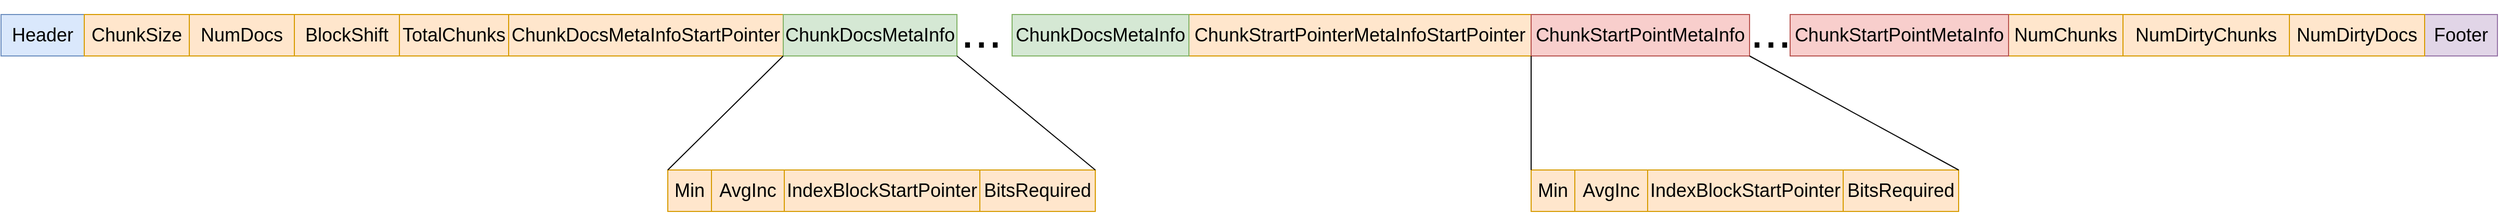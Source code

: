 <mxfile version="16.4.5" type="github">
  <diagram id="pQu90mlbaHHo-gHD7D5r" name="第 1 页">
    <mxGraphModel dx="1360" dy="802" grid="1" gridSize="10" guides="1" tooltips="1" connect="1" arrows="1" fold="1" page="1" pageScale="1" pageWidth="827" pageHeight="1169" math="0" shadow="0">
      <root>
        <mxCell id="0" />
        <mxCell id="1" parent="0" />
        <mxCell id="dI1gTM8Suw-E_ZaugM7E-1" value="&lt;font style=&quot;font-size: 18px&quot;&gt;Header&lt;/font&gt;" style="rounded=0;whiteSpace=wrap;html=1;fillColor=#dae8fc;strokeColor=#6c8ebf;" vertex="1" parent="1">
          <mxGeometry x="20" y="180" width="80" height="40" as="geometry" />
        </mxCell>
        <mxCell id="dI1gTM8Suw-E_ZaugM7E-2" value="&lt;font style=&quot;font-size: 18px&quot;&gt;ChunkSize&lt;/font&gt;" style="rounded=0;whiteSpace=wrap;html=1;fillColor=#ffe6cc;strokeColor=#d79b00;" vertex="1" parent="1">
          <mxGeometry x="100" y="180" width="101" height="40" as="geometry" />
        </mxCell>
        <mxCell id="dI1gTM8Suw-E_ZaugM7E-3" value="&lt;font style=&quot;font-size: 18px&quot;&gt;NumChunks&lt;/font&gt;" style="rounded=0;whiteSpace=wrap;html=1;fillColor=#ffe6cc;strokeColor=#d79b00;" vertex="1" parent="1">
          <mxGeometry x="1950" y="180" width="110" height="40" as="geometry" />
        </mxCell>
        <mxCell id="dI1gTM8Suw-E_ZaugM7E-4" value="&lt;font style=&quot;font-size: 18px&quot;&gt;Footer&lt;/font&gt;" style="rounded=0;whiteSpace=wrap;html=1;fillColor=#e1d5e7;strokeColor=#9673a6;" vertex="1" parent="1">
          <mxGeometry x="2350" y="180" width="70" height="40" as="geometry" />
        </mxCell>
        <mxCell id="dI1gTM8Suw-E_ZaugM7E-5" value="&lt;font style=&quot;font-size: 18px&quot;&gt;NumDirtyDocs&lt;/font&gt;" style="rounded=0;whiteSpace=wrap;html=1;fillColor=#ffe6cc;strokeColor=#d79b00;" vertex="1" parent="1">
          <mxGeometry x="2220" y="180" width="130" height="40" as="geometry" />
        </mxCell>
        <mxCell id="dI1gTM8Suw-E_ZaugM7E-6" value="&lt;font style=&quot;font-size: 18px&quot;&gt;NumDirtyChunks&lt;/font&gt;" style="rounded=0;whiteSpace=wrap;html=1;fillColor=#ffe6cc;strokeColor=#d79b00;" vertex="1" parent="1">
          <mxGeometry x="2060" y="180" width="160" height="40" as="geometry" />
        </mxCell>
        <mxCell id="dI1gTM8Suw-E_ZaugM7E-7" value="&lt;font style=&quot;font-size: 18px&quot;&gt;NumDocs&lt;/font&gt;" style="rounded=0;whiteSpace=wrap;html=1;fillColor=#ffe6cc;strokeColor=#d79b00;" vertex="1" parent="1">
          <mxGeometry x="201" y="180" width="101" height="40" as="geometry" />
        </mxCell>
        <mxCell id="dI1gTM8Suw-E_ZaugM7E-8" value="&lt;font style=&quot;font-size: 18px&quot;&gt;BlockShift&lt;/font&gt;" style="rounded=0;whiteSpace=wrap;html=1;fillColor=#ffe6cc;strokeColor=#d79b00;" vertex="1" parent="1">
          <mxGeometry x="302" y="180" width="101" height="40" as="geometry" />
        </mxCell>
        <mxCell id="dI1gTM8Suw-E_ZaugM7E-9" value="&lt;font style=&quot;font-size: 18px&quot;&gt;TotalChunks&lt;/font&gt;" style="rounded=0;whiteSpace=wrap;html=1;fillColor=#ffe6cc;strokeColor=#d79b00;" vertex="1" parent="1">
          <mxGeometry x="403" y="180" width="105" height="40" as="geometry" />
        </mxCell>
        <mxCell id="dI1gTM8Suw-E_ZaugM7E-10" value="&lt;font style=&quot;font-size: 18px&quot;&gt;ChunkDocsMetaInfoStartPointer&lt;/font&gt;" style="rounded=0;whiteSpace=wrap;html=1;fillColor=#ffe6cc;strokeColor=#d79b00;" vertex="1" parent="1">
          <mxGeometry x="508" y="180" width="264" height="40" as="geometry" />
        </mxCell>
        <mxCell id="dI1gTM8Suw-E_ZaugM7E-11" value="&lt;font style=&quot;font-size: 18px&quot;&gt;ChunkDocsMetaInfo&lt;/font&gt;" style="rounded=0;whiteSpace=wrap;html=1;fillColor=#d5e8d4;strokeColor=#82b366;" vertex="1" parent="1">
          <mxGeometry x="772" y="180" width="167" height="40" as="geometry" />
        </mxCell>
        <mxCell id="dI1gTM8Suw-E_ZaugM7E-18" value="&lt;font style=&quot;font-size: 18px&quot;&gt;ChunkStrartPointerMetaInfoStartPointer&lt;/font&gt;" style="rounded=0;whiteSpace=wrap;html=1;fillColor=#ffe6cc;strokeColor=#d79b00;" vertex="1" parent="1">
          <mxGeometry x="1162" y="180" width="329" height="40" as="geometry" />
        </mxCell>
        <mxCell id="dI1gTM8Suw-E_ZaugM7E-19" value="&lt;font style=&quot;font-size: 18px&quot;&gt;ChunkStartPointMetaInfo&lt;/font&gt;" style="rounded=0;whiteSpace=wrap;html=1;fillColor=#f8cecc;strokeColor=#b85450;" vertex="1" parent="1">
          <mxGeometry x="1491" y="180" width="210" height="40" as="geometry" />
        </mxCell>
        <mxCell id="dI1gTM8Suw-E_ZaugM7E-20" value="&lt;font style=&quot;font-size: 18px&quot;&gt;ChunkDocsMetaInfo&lt;/font&gt;" style="rounded=0;whiteSpace=wrap;html=1;fillColor=#d5e8d4;strokeColor=#82b366;" vertex="1" parent="1">
          <mxGeometry x="992" y="180" width="170" height="40" as="geometry" />
        </mxCell>
        <mxCell id="dI1gTM8Suw-E_ZaugM7E-21" value="&lt;font style=&quot;font-size: 18px&quot;&gt;Min&lt;/font&gt;" style="rounded=0;whiteSpace=wrap;html=1;fillColor=#ffe6cc;strokeColor=#d79b00;" vertex="1" parent="1">
          <mxGeometry x="661" y="330" width="42" height="40" as="geometry" />
        </mxCell>
        <mxCell id="dI1gTM8Suw-E_ZaugM7E-22" value="&lt;font style=&quot;font-size: 18px&quot;&gt;AvgInc&lt;/font&gt;" style="rounded=0;whiteSpace=wrap;html=1;fillColor=#ffe6cc;strokeColor=#d79b00;" vertex="1" parent="1">
          <mxGeometry x="703" y="330" width="70" height="40" as="geometry" />
        </mxCell>
        <mxCell id="dI1gTM8Suw-E_ZaugM7E-23" value="&lt;font style=&quot;font-size: 18px&quot;&gt;IndexBlockStartPointer&lt;/font&gt;" style="rounded=0;whiteSpace=wrap;html=1;fillColor=#ffe6cc;strokeColor=#d79b00;" vertex="1" parent="1">
          <mxGeometry x="773" y="330" width="188" height="40" as="geometry" />
        </mxCell>
        <mxCell id="dI1gTM8Suw-E_ZaugM7E-24" value="&lt;font style=&quot;font-size: 18px&quot;&gt;BitsRequired&lt;/font&gt;" style="rounded=0;whiteSpace=wrap;html=1;fillColor=#ffe6cc;strokeColor=#d79b00;" vertex="1" parent="1">
          <mxGeometry x="961" y="330" width="111" height="40" as="geometry" />
        </mxCell>
        <mxCell id="dI1gTM8Suw-E_ZaugM7E-26" value="&lt;font style=&quot;font-size: 48px&quot;&gt;...&lt;/font&gt;" style="text;html=1;align=center;verticalAlign=middle;resizable=0;points=[];autosize=1;strokeColor=none;fillColor=none;" vertex="1" parent="1">
          <mxGeometry x="932" y="180" width="60" height="30" as="geometry" />
        </mxCell>
        <mxCell id="dI1gTM8Suw-E_ZaugM7E-27" value="&lt;font style=&quot;font-size: 48px&quot;&gt;...&lt;/font&gt;" style="text;html=1;align=center;verticalAlign=middle;resizable=0;points=[];autosize=1;strokeColor=none;fillColor=none;" vertex="1" parent="1">
          <mxGeometry x="1691" y="180" width="60" height="30" as="geometry" />
        </mxCell>
        <mxCell id="dI1gTM8Suw-E_ZaugM7E-28" value="&lt;font style=&quot;font-size: 18px&quot;&gt;ChunkStartPointMetaInfo&lt;/font&gt;" style="rounded=0;whiteSpace=wrap;html=1;fillColor=#f8cecc;strokeColor=#b85450;" vertex="1" parent="1">
          <mxGeometry x="1740" y="180" width="210" height="40" as="geometry" />
        </mxCell>
        <mxCell id="dI1gTM8Suw-E_ZaugM7E-30" value="&lt;font style=&quot;font-size: 18px&quot;&gt;Min&lt;/font&gt;" style="rounded=0;whiteSpace=wrap;html=1;fillColor=#ffe6cc;strokeColor=#d79b00;" vertex="1" parent="1">
          <mxGeometry x="1491" y="330" width="42" height="40" as="geometry" />
        </mxCell>
        <mxCell id="dI1gTM8Suw-E_ZaugM7E-31" value="&lt;font style=&quot;font-size: 18px&quot;&gt;AvgInc&lt;/font&gt;" style="rounded=0;whiteSpace=wrap;html=1;fillColor=#ffe6cc;strokeColor=#d79b00;" vertex="1" parent="1">
          <mxGeometry x="1533" y="330" width="70" height="40" as="geometry" />
        </mxCell>
        <mxCell id="dI1gTM8Suw-E_ZaugM7E-32" value="&lt;font style=&quot;font-size: 18px&quot;&gt;IndexBlockStartPointer&lt;/font&gt;" style="rounded=0;whiteSpace=wrap;html=1;fillColor=#ffe6cc;strokeColor=#d79b00;" vertex="1" parent="1">
          <mxGeometry x="1603" y="330" width="188" height="40" as="geometry" />
        </mxCell>
        <mxCell id="dI1gTM8Suw-E_ZaugM7E-33" value="&lt;font style=&quot;font-size: 18px&quot;&gt;BitsRequired&lt;/font&gt;" style="rounded=0;whiteSpace=wrap;html=1;fillColor=#ffe6cc;strokeColor=#d79b00;" vertex="1" parent="1">
          <mxGeometry x="1791" y="330" width="111" height="40" as="geometry" />
        </mxCell>
        <mxCell id="dI1gTM8Suw-E_ZaugM7E-34" value="" style="endArrow=none;html=1;rounded=0;fontSize=48;exitX=0;exitY=0;exitDx=0;exitDy=0;" edge="1" parent="1" source="dI1gTM8Suw-E_ZaugM7E-21">
          <mxGeometry width="50" height="50" relative="1" as="geometry">
            <mxPoint x="722" y="270" as="sourcePoint" />
            <mxPoint x="772" y="220" as="targetPoint" />
          </mxGeometry>
        </mxCell>
        <mxCell id="dI1gTM8Suw-E_ZaugM7E-35" value="" style="endArrow=none;html=1;rounded=0;fontSize=48;exitX=1;exitY=0;exitDx=0;exitDy=0;" edge="1" parent="1" source="dI1gTM8Suw-E_ZaugM7E-24">
          <mxGeometry width="50" height="50" relative="1" as="geometry">
            <mxPoint x="889" y="270" as="sourcePoint" />
            <mxPoint x="939" y="220" as="targetPoint" />
          </mxGeometry>
        </mxCell>
        <mxCell id="dI1gTM8Suw-E_ZaugM7E-37" value="" style="endArrow=none;html=1;rounded=0;fontSize=48;exitX=1;exitY=0;exitDx=0;exitDy=0;" edge="1" parent="1" source="dI1gTM8Suw-E_ZaugM7E-33">
          <mxGeometry width="50" height="50" relative="1" as="geometry">
            <mxPoint x="1651" y="270" as="sourcePoint" />
            <mxPoint x="1701" y="220" as="targetPoint" />
          </mxGeometry>
        </mxCell>
        <mxCell id="dI1gTM8Suw-E_ZaugM7E-38" value="" style="endArrow=none;html=1;rounded=0;fontSize=48;exitX=0;exitY=0;exitDx=0;exitDy=0;" edge="1" parent="1" source="dI1gTM8Suw-E_ZaugM7E-30">
          <mxGeometry width="50" height="50" relative="1" as="geometry">
            <mxPoint x="1441" y="270" as="sourcePoint" />
            <mxPoint x="1491" y="220" as="targetPoint" />
          </mxGeometry>
        </mxCell>
      </root>
    </mxGraphModel>
  </diagram>
</mxfile>

